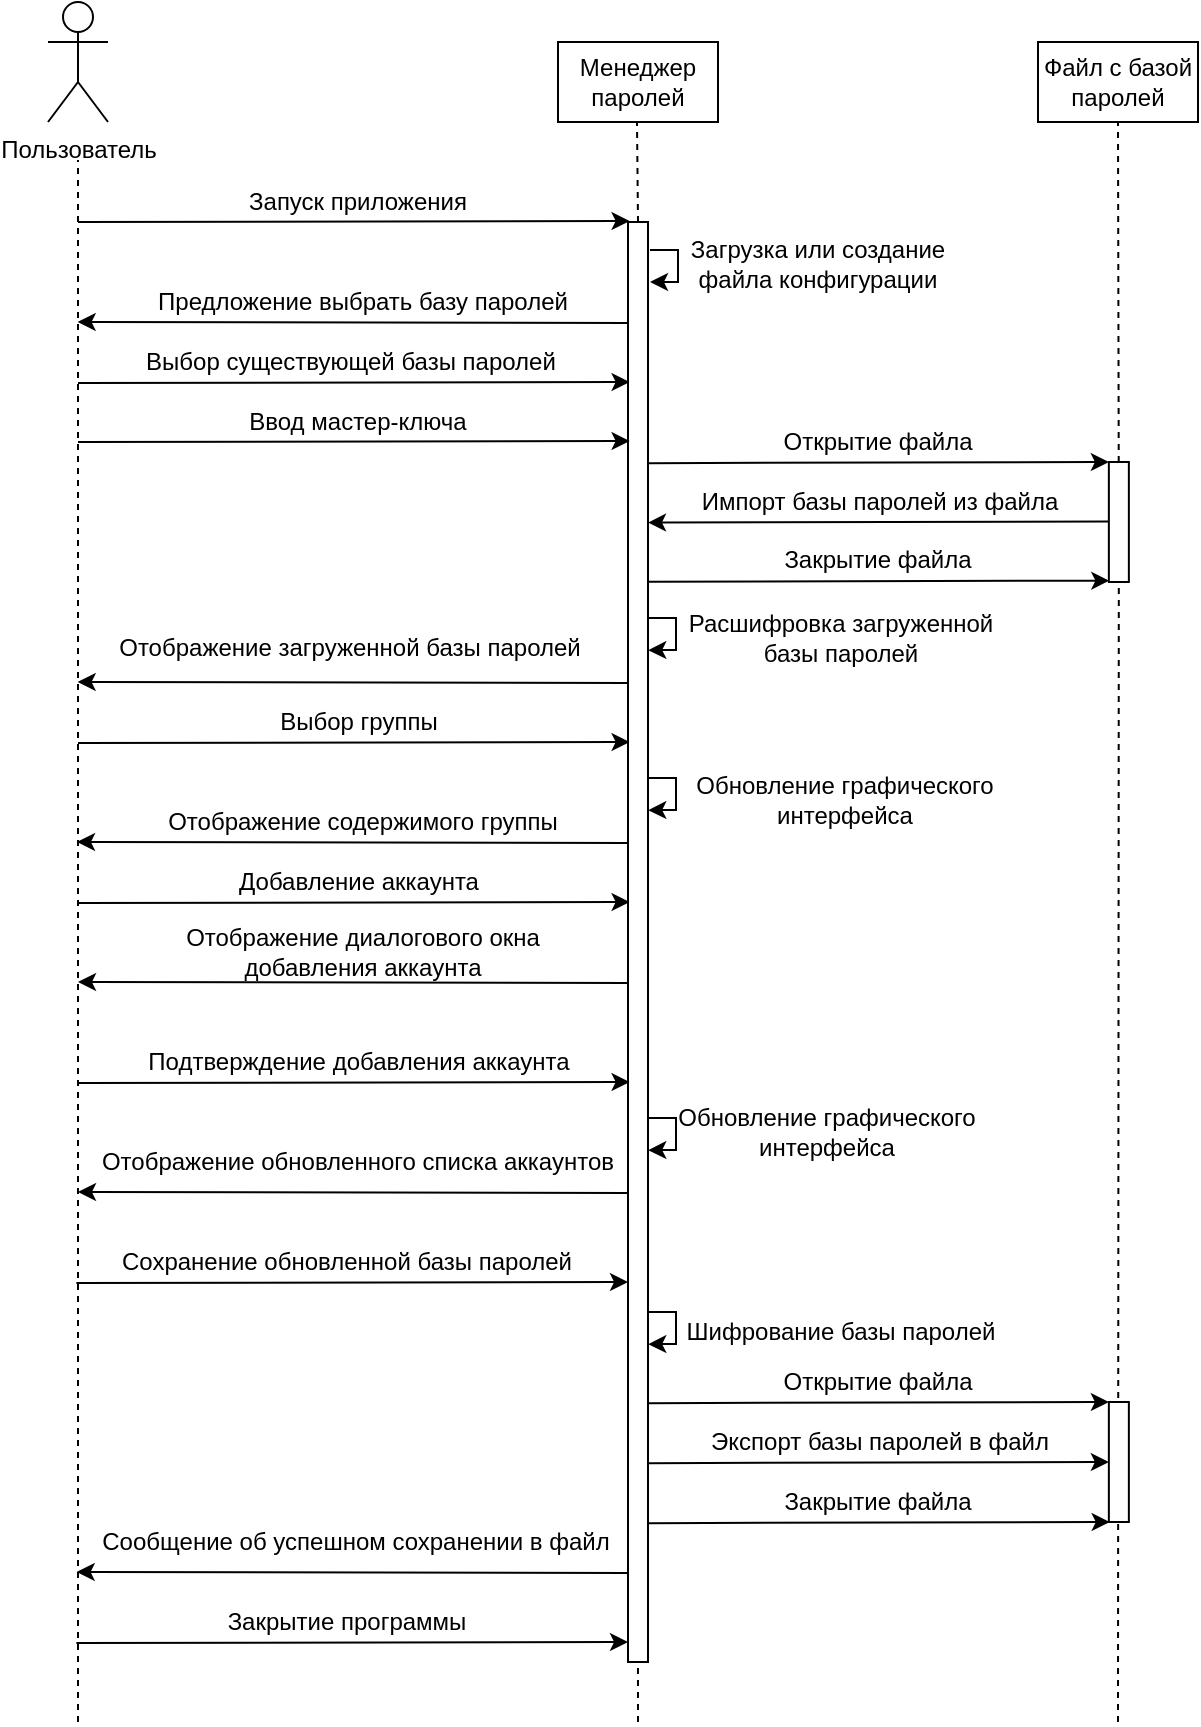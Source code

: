 <mxfile version="20.8.16" type="device"><diagram name="Page-1" id="87Kcec_9CP2E-W4VFDBw"><mxGraphModel dx="821" dy="495" grid="1" gridSize="10" guides="1" tooltips="1" connect="1" arrows="1" fold="1" page="1" pageScale="1" pageWidth="850" pageHeight="1100" math="0" shadow="0"><root><mxCell id="0"/><mxCell id="1" parent="0"/><mxCell id="692_DtQJJvosA6mLSzBy-78" value="" style="endArrow=none;dashed=1;html=1;rounded=0;" edge="1" parent="1"><mxGeometry width="50" height="50" relative="1" as="geometry"><mxPoint x="480" y="880" as="sourcePoint"/><mxPoint x="479.724" y="299.5" as="targetPoint"/></mxGeometry></mxCell><mxCell id="692_DtQJJvosA6mLSzBy-1" value="Пользователь&lt;br&gt;" style="shape=umlActor;verticalLabelPosition=bottom;verticalAlign=top;html=1;outlineConnect=0;" vertex="1" parent="1"><mxGeometry x="185" y="20" width="30" height="60" as="geometry"/></mxCell><mxCell id="692_DtQJJvosA6mLSzBy-4" value="" style="endArrow=none;dashed=1;html=1;rounded=0;" edge="1" parent="1"><mxGeometry width="50" height="50" relative="1" as="geometry"><mxPoint x="200" y="880" as="sourcePoint"/><mxPoint x="200" y="99" as="targetPoint"/></mxGeometry></mxCell><mxCell id="692_DtQJJvosA6mLSzBy-5" value="Менеджер паролей" style="rounded=0;whiteSpace=wrap;html=1;" vertex="1" parent="1"><mxGeometry x="440" y="40" width="80" height="40" as="geometry"/></mxCell><mxCell id="692_DtQJJvosA6mLSzBy-8" value="" style="endArrow=none;dashed=1;html=1;rounded=0;" edge="1" parent="1"><mxGeometry width="50" height="50" relative="1" as="geometry"><mxPoint x="480" y="130" as="sourcePoint"/><mxPoint x="479.5" y="80" as="targetPoint"/></mxGeometry></mxCell><mxCell id="692_DtQJJvosA6mLSzBy-10" value="Запуск приложения" style="text;html=1;strokeColor=none;fillColor=none;align=center;verticalAlign=middle;whiteSpace=wrap;rounded=0;" vertex="1" parent="1"><mxGeometry x="200" y="110" width="280" height="20" as="geometry"/></mxCell><mxCell id="692_DtQJJvosA6mLSzBy-11" value="" style="rounded=0;whiteSpace=wrap;html=1;" vertex="1" parent="1"><mxGeometry x="475" y="130" width="10" height="720" as="geometry"/></mxCell><mxCell id="692_DtQJJvosA6mLSzBy-9" value="" style="endArrow=classic;html=1;rounded=0;entryX=0.985;entryY=0.976;entryDx=0;entryDy=0;entryPerimeter=0;" edge="1" parent="1" target="692_DtQJJvosA6mLSzBy-10"><mxGeometry width="50" height="50" relative="1" as="geometry"><mxPoint x="200" y="130" as="sourcePoint"/><mxPoint x="470" y="130" as="targetPoint"/></mxGeometry></mxCell><mxCell id="692_DtQJJvosA6mLSzBy-13" value="" style="endArrow=classic;html=1;rounded=0;" edge="1" parent="1"><mxGeometry width="50" height="50" relative="1" as="geometry"><mxPoint x="486" y="144" as="sourcePoint"/><mxPoint x="486" y="160" as="targetPoint"/><Array as="points"><mxPoint x="500" y="144"/><mxPoint x="500" y="160"/></Array></mxGeometry></mxCell><mxCell id="692_DtQJJvosA6mLSzBy-14" value="Загрузка или создание файла конфигурации" style="text;html=1;strokeColor=none;fillColor=none;align=center;verticalAlign=middle;whiteSpace=wrap;rounded=0;" vertex="1" parent="1"><mxGeometry x="500" y="136" width="140" height="30" as="geometry"/></mxCell><mxCell id="692_DtQJJvosA6mLSzBy-17" value="Предложение выбрать базу паролей" style="text;html=1;strokeColor=none;fillColor=none;align=center;verticalAlign=middle;whiteSpace=wrap;rounded=0;" vertex="1" parent="1"><mxGeometry x="231.13" y="160" width="222.58" height="20" as="geometry"/></mxCell><mxCell id="692_DtQJJvosA6mLSzBy-18" value="" style="endArrow=classic;html=1;rounded=0;entryX=0.985;entryY=0.976;entryDx=0;entryDy=0;entryPerimeter=0;" edge="1" parent="1"><mxGeometry width="50" height="50" relative="1" as="geometry"><mxPoint x="200" y="210.48" as="sourcePoint"/><mxPoint x="475.8" y="210" as="targetPoint"/></mxGeometry></mxCell><mxCell id="692_DtQJJvosA6mLSzBy-19" value="Выбор существующей базы паролей" style="text;html=1;strokeColor=none;fillColor=none;align=center;verticalAlign=middle;whiteSpace=wrap;rounded=0;" vertex="1" parent="1"><mxGeometry x="220" y="190" width="232.5" height="20" as="geometry"/></mxCell><mxCell id="692_DtQJJvosA6mLSzBy-20" value="" style="endArrow=none;dashed=1;html=1;rounded=0;startArrow=none;" edge="1" parent="1" source="692_DtQJJvosA6mLSzBy-22"><mxGeometry width="50" height="50" relative="1" as="geometry"><mxPoint x="720" y="1081" as="sourcePoint"/><mxPoint x="720" y="80" as="targetPoint"/></mxGeometry></mxCell><mxCell id="692_DtQJJvosA6mLSzBy-21" value="Файл с базой паролей" style="rounded=0;whiteSpace=wrap;html=1;" vertex="1" parent="1"><mxGeometry x="680" y="40" width="80" height="40" as="geometry"/></mxCell><mxCell id="692_DtQJJvosA6mLSzBy-24" value="" style="endArrow=none;dashed=1;html=1;rounded=0;" edge="1" parent="1" target="692_DtQJJvosA6mLSzBy-22"><mxGeometry width="50" height="50" relative="1" as="geometry"><mxPoint x="720" y="880" as="sourcePoint"/><mxPoint x="720" y="80" as="targetPoint"/></mxGeometry></mxCell><mxCell id="692_DtQJJvosA6mLSzBy-22" value="" style="rounded=0;whiteSpace=wrap;html=1;" vertex="1" parent="1"><mxGeometry x="715.43" y="250" width="10" height="60" as="geometry"/></mxCell><mxCell id="692_DtQJJvosA6mLSzBy-26" value="" style="endArrow=classic;html=1;rounded=0;entryX=0;entryY=0;entryDx=0;entryDy=0;exitX=0.957;exitY=0.114;exitDx=0;exitDy=0;exitPerimeter=0;" edge="1" parent="1" target="692_DtQJJvosA6mLSzBy-22"><mxGeometry width="50" height="50" relative="1" as="geometry"><mxPoint x="485.0" y="250.58" as="sourcePoint"/><mxPoint x="716.23" y="250" as="targetPoint"/></mxGeometry></mxCell><mxCell id="692_DtQJJvosA6mLSzBy-27" value="Открытие файла" style="text;html=1;strokeColor=none;fillColor=none;align=center;verticalAlign=middle;whiteSpace=wrap;rounded=0;" vertex="1" parent="1"><mxGeometry x="530.43" y="230" width="140" height="20" as="geometry"/></mxCell><mxCell id="692_DtQJJvosA6mLSzBy-28" value="" style="endArrow=none;html=1;rounded=0;entryX=0;entryY=0;entryDx=0;entryDy=0;exitX=0.957;exitY=0.114;exitDx=0;exitDy=0;exitPerimeter=0;startArrow=classic;startFill=1;endFill=0;" edge="1" parent="1"><mxGeometry width="50" height="50" relative="1" as="geometry"><mxPoint x="485.0" y="280.29" as="sourcePoint"/><mxPoint x="715.43" y="279.71" as="targetPoint"/></mxGeometry></mxCell><mxCell id="692_DtQJJvosA6mLSzBy-29" value="Импорт базы паролей из файла" style="text;html=1;strokeColor=none;fillColor=none;align=center;verticalAlign=middle;whiteSpace=wrap;rounded=0;" vertex="1" parent="1"><mxGeometry x="495.64" y="260" width="209.57" height="20" as="geometry"/></mxCell><mxCell id="692_DtQJJvosA6mLSzBy-30" value="" style="endArrow=classic;html=1;rounded=0;entryX=0;entryY=0;entryDx=0;entryDy=0;exitX=0.957;exitY=0.114;exitDx=0;exitDy=0;exitPerimeter=0;" edge="1" parent="1"><mxGeometry width="50" height="50" relative="1" as="geometry"><mxPoint x="485.21" y="309.89" as="sourcePoint"/><mxPoint x="715.64" y="309.31" as="targetPoint"/></mxGeometry></mxCell><mxCell id="692_DtQJJvosA6mLSzBy-31" value="Закрытие файла" style="text;html=1;strokeColor=none;fillColor=none;align=center;verticalAlign=middle;whiteSpace=wrap;rounded=0;" vertex="1" parent="1"><mxGeometry x="530.21" y="289.31" width="140" height="20" as="geometry"/></mxCell><mxCell id="692_DtQJJvosA6mLSzBy-32" value="" style="endArrow=classic;html=1;rounded=0;entryX=0.985;entryY=0.976;entryDx=0;entryDy=0;entryPerimeter=0;" edge="1" parent="1"><mxGeometry width="50" height="50" relative="1" as="geometry"><mxPoint x="200" y="240.0" as="sourcePoint"/><mxPoint x="475.8" y="239.52" as="targetPoint"/></mxGeometry></mxCell><mxCell id="692_DtQJJvosA6mLSzBy-33" value="Ввод мастер-ключа" style="text;html=1;strokeColor=none;fillColor=none;align=center;verticalAlign=middle;whiteSpace=wrap;rounded=0;" vertex="1" parent="1"><mxGeometry x="205" y="219.52" width="270" height="20" as="geometry"/></mxCell><mxCell id="692_DtQJJvosA6mLSzBy-34" value="" style="endArrow=classic;html=1;rounded=0;exitX=0.017;exitY=0.052;exitDx=0;exitDy=0;exitPerimeter=0;" edge="1" parent="1"><mxGeometry width="50" height="50" relative="1" as="geometry"><mxPoint x="475.0" y="360.44" as="sourcePoint"/><mxPoint x="199.83" y="360" as="targetPoint"/></mxGeometry></mxCell><mxCell id="692_DtQJJvosA6mLSzBy-35" value="Отображение загруженной базы паролей" style="text;html=1;strokeColor=none;fillColor=none;align=center;verticalAlign=middle;whiteSpace=wrap;rounded=0;" vertex="1" parent="1"><mxGeometry x="201.25" y="333" width="270" height="20" as="geometry"/></mxCell><mxCell id="692_DtQJJvosA6mLSzBy-37" value="" style="endArrow=classic;html=1;rounded=0;entryX=0.985;entryY=0.976;entryDx=0;entryDy=0;entryPerimeter=0;" edge="1" parent="1"><mxGeometry width="50" height="50" relative="1" as="geometry"><mxPoint x="200.0" y="390.48" as="sourcePoint"/><mxPoint x="475.8" y="390" as="targetPoint"/></mxGeometry></mxCell><mxCell id="692_DtQJJvosA6mLSzBy-38" value="Выбор группы" style="text;html=1;strokeColor=none;fillColor=none;align=center;verticalAlign=middle;whiteSpace=wrap;rounded=0;" vertex="1" parent="1"><mxGeometry x="222.5" y="370" width="235" height="20" as="geometry"/></mxCell><mxCell id="692_DtQJJvosA6mLSzBy-40" value="Отображение содержимого группы" style="text;html=1;strokeColor=none;fillColor=none;align=center;verticalAlign=middle;whiteSpace=wrap;rounded=0;" vertex="1" parent="1"><mxGeometry x="224.92" y="420" width="235" height="20" as="geometry"/></mxCell><mxCell id="692_DtQJJvosA6mLSzBy-41" value="" style="endArrow=classic;html=1;rounded=0;exitX=0.017;exitY=0.052;exitDx=0;exitDy=0;exitPerimeter=0;" edge="1" parent="1"><mxGeometry width="50" height="50" relative="1" as="geometry"><mxPoint x="474.68" y="440.44" as="sourcePoint"/><mxPoint x="199.51" y="440" as="targetPoint"/></mxGeometry></mxCell><mxCell id="692_DtQJJvosA6mLSzBy-42" value="" style="endArrow=classic;html=1;rounded=0;entryX=0.985;entryY=0.976;entryDx=0;entryDy=0;entryPerimeter=0;" edge="1" parent="1"><mxGeometry width="50" height="50" relative="1" as="geometry"><mxPoint x="200.0" y="470.48" as="sourcePoint"/><mxPoint x="475.8" y="470" as="targetPoint"/></mxGeometry></mxCell><mxCell id="692_DtQJJvosA6mLSzBy-43" value="Добавление аккаунта" style="text;html=1;strokeColor=none;fillColor=none;align=center;verticalAlign=middle;whiteSpace=wrap;rounded=0;" vertex="1" parent="1"><mxGeometry x="222.5" y="450" width="235" height="20" as="geometry"/></mxCell><mxCell id="692_DtQJJvosA6mLSzBy-44" value="Отображение диалогового окна добавления аккаунта" style="text;html=1;strokeColor=none;fillColor=none;align=center;verticalAlign=middle;whiteSpace=wrap;rounded=0;" vertex="1" parent="1"><mxGeometry x="224.92" y="485" width="235" height="20" as="geometry"/></mxCell><mxCell id="692_DtQJJvosA6mLSzBy-45" value="" style="endArrow=classic;html=1;rounded=0;exitX=0.017;exitY=0.052;exitDx=0;exitDy=0;exitPerimeter=0;" edge="1" parent="1"><mxGeometry width="50" height="50" relative="1" as="geometry"><mxPoint x="475.17" y="510.44" as="sourcePoint"/><mxPoint x="200.0" y="510" as="targetPoint"/></mxGeometry></mxCell><mxCell id="692_DtQJJvosA6mLSzBy-46" value="" style="endArrow=classic;html=1;rounded=0;entryX=1.114;entryY=0.031;entryDx=0;entryDy=0;entryPerimeter=0;" edge="1" parent="1"><mxGeometry width="50" height="50" relative="1" as="geometry"><mxPoint x="485" y="408" as="sourcePoint"/><mxPoint x="485.14" y="424.07" as="targetPoint"/><Array as="points"><mxPoint x="499" y="408"/><mxPoint x="499" y="424"/></Array></mxGeometry></mxCell><mxCell id="692_DtQJJvosA6mLSzBy-47" value="Обновление графического интерфейса" style="text;html=1;strokeColor=none;fillColor=none;align=center;verticalAlign=middle;whiteSpace=wrap;rounded=0;" vertex="1" parent="1"><mxGeometry x="508" y="404" width="151" height="30" as="geometry"/></mxCell><mxCell id="692_DtQJJvosA6mLSzBy-48" value="" style="endArrow=classic;html=1;rounded=0;entryX=0.985;entryY=0.976;entryDx=0;entryDy=0;entryPerimeter=0;" edge="1" parent="1"><mxGeometry width="50" height="50" relative="1" as="geometry"><mxPoint x="200.0" y="560.48" as="sourcePoint"/><mxPoint x="475.8" y="560" as="targetPoint"/></mxGeometry></mxCell><mxCell id="692_DtQJJvosA6mLSzBy-49" value="Подтверждение добавления аккаунта" style="text;html=1;strokeColor=none;fillColor=none;align=center;verticalAlign=middle;whiteSpace=wrap;rounded=0;" vertex="1" parent="1"><mxGeometry x="222.5" y="540" width="235" height="20" as="geometry"/></mxCell><mxCell id="692_DtQJJvosA6mLSzBy-50" value="" style="endArrow=classic;html=1;rounded=0;entryX=1.114;entryY=0.031;entryDx=0;entryDy=0;entryPerimeter=0;" edge="1" parent="1"><mxGeometry width="50" height="50" relative="1" as="geometry"><mxPoint x="485" y="578" as="sourcePoint"/><mxPoint x="485.14" y="594.07" as="targetPoint"/><Array as="points"><mxPoint x="499" y="578"/><mxPoint x="499" y="594"/></Array></mxGeometry></mxCell><mxCell id="692_DtQJJvosA6mLSzBy-51" value="Обновление графического интерфейса" style="text;html=1;strokeColor=none;fillColor=none;align=center;verticalAlign=middle;whiteSpace=wrap;rounded=0;" vertex="1" parent="1"><mxGeometry x="499" y="570" width="151" height="30" as="geometry"/></mxCell><mxCell id="692_DtQJJvosA6mLSzBy-55" value="Отображение обновленного списка аккаунтов" style="text;html=1;strokeColor=none;fillColor=none;align=center;verticalAlign=middle;whiteSpace=wrap;rounded=0;" vertex="1" parent="1"><mxGeometry x="210.04" y="590" width="259.92" height="20" as="geometry"/></mxCell><mxCell id="692_DtQJJvosA6mLSzBy-56" value="" style="endArrow=classic;html=1;rounded=0;exitX=0.017;exitY=0.052;exitDx=0;exitDy=0;exitPerimeter=0;" edge="1" parent="1"><mxGeometry width="50" height="50" relative="1" as="geometry"><mxPoint x="475.17" y="615.44" as="sourcePoint"/><mxPoint x="200.0" y="615" as="targetPoint"/></mxGeometry></mxCell><mxCell id="692_DtQJJvosA6mLSzBy-57" value="" style="endArrow=classic;html=1;rounded=0;entryX=0.985;entryY=0.976;entryDx=0;entryDy=0;entryPerimeter=0;" edge="1" parent="1"><mxGeometry width="50" height="50" relative="1" as="geometry"><mxPoint x="199.2" y="660.48" as="sourcePoint"/><mxPoint x="475.0" y="660" as="targetPoint"/></mxGeometry></mxCell><mxCell id="692_DtQJJvosA6mLSzBy-58" value="Сохранение обновленной базы паролей" style="text;html=1;strokeColor=none;fillColor=none;align=center;verticalAlign=middle;whiteSpace=wrap;rounded=0;" vertex="1" parent="1"><mxGeometry x="216.7" y="640" width="235" height="20" as="geometry"/></mxCell><mxCell id="692_DtQJJvosA6mLSzBy-59" value="" style="rounded=0;whiteSpace=wrap;html=1;" vertex="1" parent="1"><mxGeometry x="715.43" y="720" width="10" height="60" as="geometry"/></mxCell><mxCell id="692_DtQJJvosA6mLSzBy-60" value="" style="endArrow=classic;html=1;rounded=0;entryX=0;entryY=0;entryDx=0;entryDy=0;exitX=0.957;exitY=0.114;exitDx=0;exitDy=0;exitPerimeter=0;" edge="1" parent="1" target="692_DtQJJvosA6mLSzBy-59"><mxGeometry width="50" height="50" relative="1" as="geometry"><mxPoint x="485.0" y="720.58" as="sourcePoint"/><mxPoint x="716.23" y="720" as="targetPoint"/></mxGeometry></mxCell><mxCell id="692_DtQJJvosA6mLSzBy-61" value="Открытие файла" style="text;html=1;strokeColor=none;fillColor=none;align=center;verticalAlign=middle;whiteSpace=wrap;rounded=0;" vertex="1" parent="1"><mxGeometry x="530.43" y="700" width="140" height="20" as="geometry"/></mxCell><mxCell id="692_DtQJJvosA6mLSzBy-64" value="" style="endArrow=classic;html=1;rounded=0;entryX=0;entryY=0;entryDx=0;entryDy=0;exitX=0.957;exitY=0.114;exitDx=0;exitDy=0;exitPerimeter=0;" edge="1" parent="1"><mxGeometry width="50" height="50" relative="1" as="geometry"><mxPoint x="485.43" y="780.58" as="sourcePoint"/><mxPoint x="715.86" y="780" as="targetPoint"/></mxGeometry></mxCell><mxCell id="692_DtQJJvosA6mLSzBy-65" value="Закрытие файла" style="text;html=1;strokeColor=none;fillColor=none;align=center;verticalAlign=middle;whiteSpace=wrap;rounded=0;" vertex="1" parent="1"><mxGeometry x="530.43" y="760" width="140" height="20" as="geometry"/></mxCell><mxCell id="692_DtQJJvosA6mLSzBy-66" value="" style="endArrow=classic;html=1;rounded=0;entryX=0;entryY=0;entryDx=0;entryDy=0;exitX=0.957;exitY=0.114;exitDx=0;exitDy=0;exitPerimeter=0;" edge="1" parent="1"><mxGeometry width="50" height="50" relative="1" as="geometry"><mxPoint x="485.0" y="750.58" as="sourcePoint"/><mxPoint x="715.43" y="750" as="targetPoint"/></mxGeometry></mxCell><mxCell id="692_DtQJJvosA6mLSzBy-67" value="Экспорт базы паролей в файл" style="text;html=1;strokeColor=none;fillColor=none;align=center;verticalAlign=middle;whiteSpace=wrap;rounded=0;" vertex="1" parent="1"><mxGeometry x="510.64" y="730" width="179.57" height="20" as="geometry"/></mxCell><mxCell id="692_DtQJJvosA6mLSzBy-69" value="Сообщение об успешном сохранении в файл" style="text;html=1;strokeColor=none;fillColor=none;align=center;verticalAlign=middle;whiteSpace=wrap;rounded=0;" vertex="1" parent="1"><mxGeometry x="209.38" y="780" width="259.92" height="20" as="geometry"/></mxCell><mxCell id="692_DtQJJvosA6mLSzBy-70" value="" style="endArrow=classic;html=1;rounded=0;exitX=0.017;exitY=0.052;exitDx=0;exitDy=0;exitPerimeter=0;" edge="1" parent="1"><mxGeometry width="50" height="50" relative="1" as="geometry"><mxPoint x="474.51" y="805.44" as="sourcePoint"/><mxPoint x="199.34" y="805" as="targetPoint"/></mxGeometry></mxCell><mxCell id="692_DtQJJvosA6mLSzBy-71" value="" style="endArrow=classic;html=1;rounded=0;entryX=1.114;entryY=0.031;entryDx=0;entryDy=0;entryPerimeter=0;" edge="1" parent="1"><mxGeometry width="50" height="50" relative="1" as="geometry"><mxPoint x="485" y="328" as="sourcePoint"/><mxPoint x="485.14" y="344.07" as="targetPoint"/><Array as="points"><mxPoint x="499" y="328"/><mxPoint x="499" y="344"/></Array></mxGeometry></mxCell><mxCell id="692_DtQJJvosA6mLSzBy-72" value="Расшифровка загруженной базы паролей" style="text;html=1;strokeColor=none;fillColor=none;align=center;verticalAlign=middle;whiteSpace=wrap;rounded=0;" vertex="1" parent="1"><mxGeometry x="495.64" y="323" width="171" height="30" as="geometry"/></mxCell><mxCell id="692_DtQJJvosA6mLSzBy-73" value="" style="endArrow=classic;html=1;rounded=0;entryX=1.114;entryY=0.031;entryDx=0;entryDy=0;entryPerimeter=0;" edge="1" parent="1"><mxGeometry width="50" height="50" relative="1" as="geometry"><mxPoint x="485" y="675" as="sourcePoint"/><mxPoint x="485.14" y="691.07" as="targetPoint"/><Array as="points"><mxPoint x="499" y="675"/><mxPoint x="499" y="691"/></Array></mxGeometry></mxCell><mxCell id="692_DtQJJvosA6mLSzBy-74" value="Шифрование базы паролей" style="text;html=1;strokeColor=none;fillColor=none;align=center;verticalAlign=middle;whiteSpace=wrap;rounded=0;" vertex="1" parent="1"><mxGeometry x="495.64" y="670" width="171" height="30" as="geometry"/></mxCell><mxCell id="692_DtQJJvosA6mLSzBy-76" value="" style="endArrow=classic;html=1;rounded=0;entryX=0.985;entryY=0.976;entryDx=0;entryDy=0;entryPerimeter=0;" edge="1" parent="1"><mxGeometry width="50" height="50" relative="1" as="geometry"><mxPoint x="199.2" y="840.48" as="sourcePoint"/><mxPoint x="475" y="840" as="targetPoint"/></mxGeometry></mxCell><mxCell id="692_DtQJJvosA6mLSzBy-77" value="Закрытие программы" style="text;html=1;strokeColor=none;fillColor=none;align=center;verticalAlign=middle;whiteSpace=wrap;rounded=0;" vertex="1" parent="1"><mxGeometry x="216.7" y="820" width="235" height="20" as="geometry"/></mxCell><mxCell id="692_DtQJJvosA6mLSzBy-80" value="" style="endArrow=classic;html=1;rounded=0;exitX=0.017;exitY=0.052;exitDx=0;exitDy=0;exitPerimeter=0;" edge="1" parent="1"><mxGeometry width="50" height="50" relative="1" as="geometry"><mxPoint x="475" y="180.44" as="sourcePoint"/><mxPoint x="199.83" y="180" as="targetPoint"/></mxGeometry></mxCell></root></mxGraphModel></diagram></mxfile>